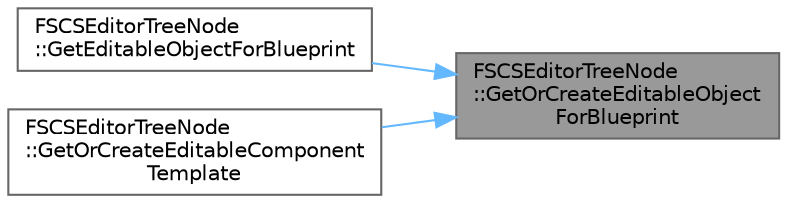digraph "FSCSEditorTreeNode::GetOrCreateEditableObjectForBlueprint"
{
 // INTERACTIVE_SVG=YES
 // LATEX_PDF_SIZE
  bgcolor="transparent";
  edge [fontname=Helvetica,fontsize=10,labelfontname=Helvetica,labelfontsize=10];
  node [fontname=Helvetica,fontsize=10,shape=box,height=0.2,width=0.4];
  rankdir="RL";
  Node1 [id="Node000001",label="FSCSEditorTreeNode\l::GetOrCreateEditableObject\lForBlueprint",height=0.2,width=0.4,color="gray40", fillcolor="grey60", style="filled", fontcolor="black",tooltip=" "];
  Node1 -> Node2 [id="edge1_Node000001_Node000002",dir="back",color="steelblue1",style="solid",tooltip=" "];
  Node2 [id="Node000002",label="FSCSEditorTreeNode\l::GetEditableObjectForBlueprint",height=0.2,width=0.4,color="grey40", fillcolor="white", style="filled",URL="$d3/deb/classFSCSEditorTreeNode.html#ac3f6ab5de67a1005170a99906121a8c3",tooltip=" "];
  Node1 -> Node3 [id="edge2_Node000001_Node000003",dir="back",color="steelblue1",style="solid",tooltip=" "];
  Node3 [id="Node000003",label="FSCSEditorTreeNode\l::GetOrCreateEditableComponent\lTemplate",height=0.2,width=0.4,color="grey40", fillcolor="white", style="filled",URL="$d3/deb/classFSCSEditorTreeNode.html#aa560b4c37a5c879398c39a663537211f",tooltip=" "];
}
